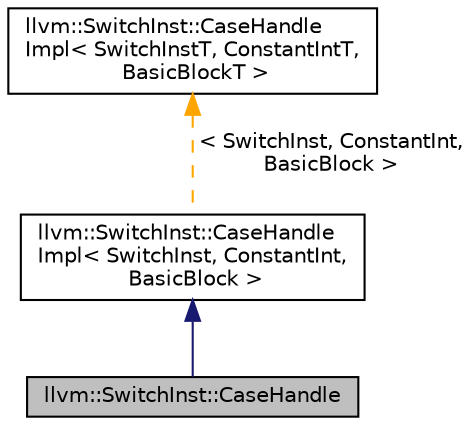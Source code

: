 digraph "llvm::SwitchInst::CaseHandle"
{
 // LATEX_PDF_SIZE
  bgcolor="transparent";
  edge [fontname="Helvetica",fontsize="10",labelfontname="Helvetica",labelfontsize="10"];
  node [fontname="Helvetica",fontsize="10",shape="box"];
  Node1 [label="llvm::SwitchInst::CaseHandle",height=0.2,width=0.4,color="black", fillcolor="grey75", style="filled", fontcolor="black",tooltip=" "];
  Node2 -> Node1 [dir="back",color="midnightblue",fontsize="10",style="solid",fontname="Helvetica"];
  Node2 [label="llvm::SwitchInst::CaseHandle\lImpl\< SwitchInst, ConstantInt,\l BasicBlock \>",height=0.2,width=0.4,color="black",URL="$classllvm_1_1SwitchInst_1_1CaseHandleImpl.html",tooltip=" "];
  Node3 -> Node2 [dir="back",color="orange",fontsize="10",style="dashed",label=" \< SwitchInst, ConstantInt,\l BasicBlock \>" ,fontname="Helvetica"];
  Node3 [label="llvm::SwitchInst::CaseHandle\lImpl\< SwitchInstT, ConstantIntT,\l BasicBlockT \>",height=0.2,width=0.4,color="black",URL="$classllvm_1_1SwitchInst_1_1CaseHandleImpl.html",tooltip="A handle to a particular switch case."];
}
